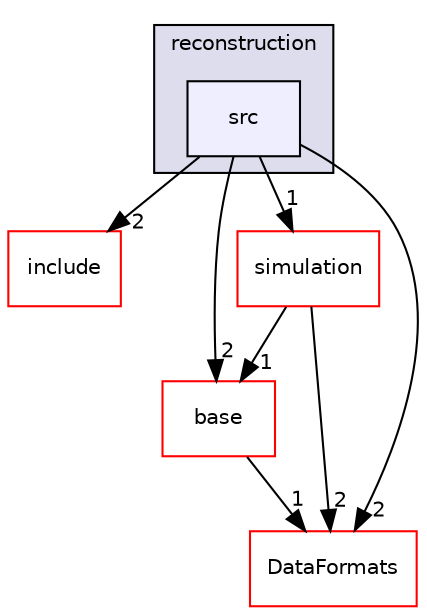 digraph "/home/travis/build/AliceO2Group/AliceO2/Detectors/ITSMFT/MFT/reconstruction/src" {
  bgcolor=transparent;
  compound=true
  node [ fontsize="10", fontname="Helvetica"];
  edge [ labelfontsize="10", labelfontname="Helvetica"];
  subgraph clusterdir_3d8e691f27a9a1a3f5b37028248bc44b {
    graph [ bgcolor="#ddddee", pencolor="black", label="reconstruction" fontname="Helvetica", fontsize="10", URL="dir_3d8e691f27a9a1a3f5b37028248bc44b.html"]
  dir_483c4f61a36a1bf308f0df7141e48e27 [shape=box, label="src", style="filled", fillcolor="#eeeeff", pencolor="black", URL="dir_483c4f61a36a1bf308f0df7141e48e27.html"];
  }
  dir_a5377c1b7cc3cb8f35997e73e566fda2 [shape=box label="include" color="red" URL="dir_a5377c1b7cc3cb8f35997e73e566fda2.html"];
  dir_a336bf94aab96007822cb34c9e2cb8a5 [shape=box label="simulation" color="red" URL="dir_a336bf94aab96007822cb34c9e2cb8a5.html"];
  dir_7e732ae97f4f941436b6909b27d4da36 [shape=box label="base" color="red" URL="dir_7e732ae97f4f941436b6909b27d4da36.html"];
  dir_2171f7ec022c5423887b07c69b2f5b48 [shape=box label="DataFormats" color="red" URL="dir_2171f7ec022c5423887b07c69b2f5b48.html"];
  dir_a336bf94aab96007822cb34c9e2cb8a5->dir_7e732ae97f4f941436b6909b27d4da36 [headlabel="1", labeldistance=1.5 headhref="dir_000136_000079.html"];
  dir_a336bf94aab96007822cb34c9e2cb8a5->dir_2171f7ec022c5423887b07c69b2f5b48 [headlabel="2", labeldistance=1.5 headhref="dir_000136_000043.html"];
  dir_483c4f61a36a1bf308f0df7141e48e27->dir_a5377c1b7cc3cb8f35997e73e566fda2 [headlabel="2", labeldistance=1.5 headhref="dir_000108_000096.html"];
  dir_483c4f61a36a1bf308f0df7141e48e27->dir_a336bf94aab96007822cb34c9e2cb8a5 [headlabel="1", labeldistance=1.5 headhref="dir_000108_000136.html"];
  dir_483c4f61a36a1bf308f0df7141e48e27->dir_7e732ae97f4f941436b6909b27d4da36 [headlabel="2", labeldistance=1.5 headhref="dir_000108_000079.html"];
  dir_483c4f61a36a1bf308f0df7141e48e27->dir_2171f7ec022c5423887b07c69b2f5b48 [headlabel="2", labeldistance=1.5 headhref="dir_000108_000043.html"];
  dir_7e732ae97f4f941436b6909b27d4da36->dir_2171f7ec022c5423887b07c69b2f5b48 [headlabel="1", labeldistance=1.5 headhref="dir_000079_000043.html"];
}
